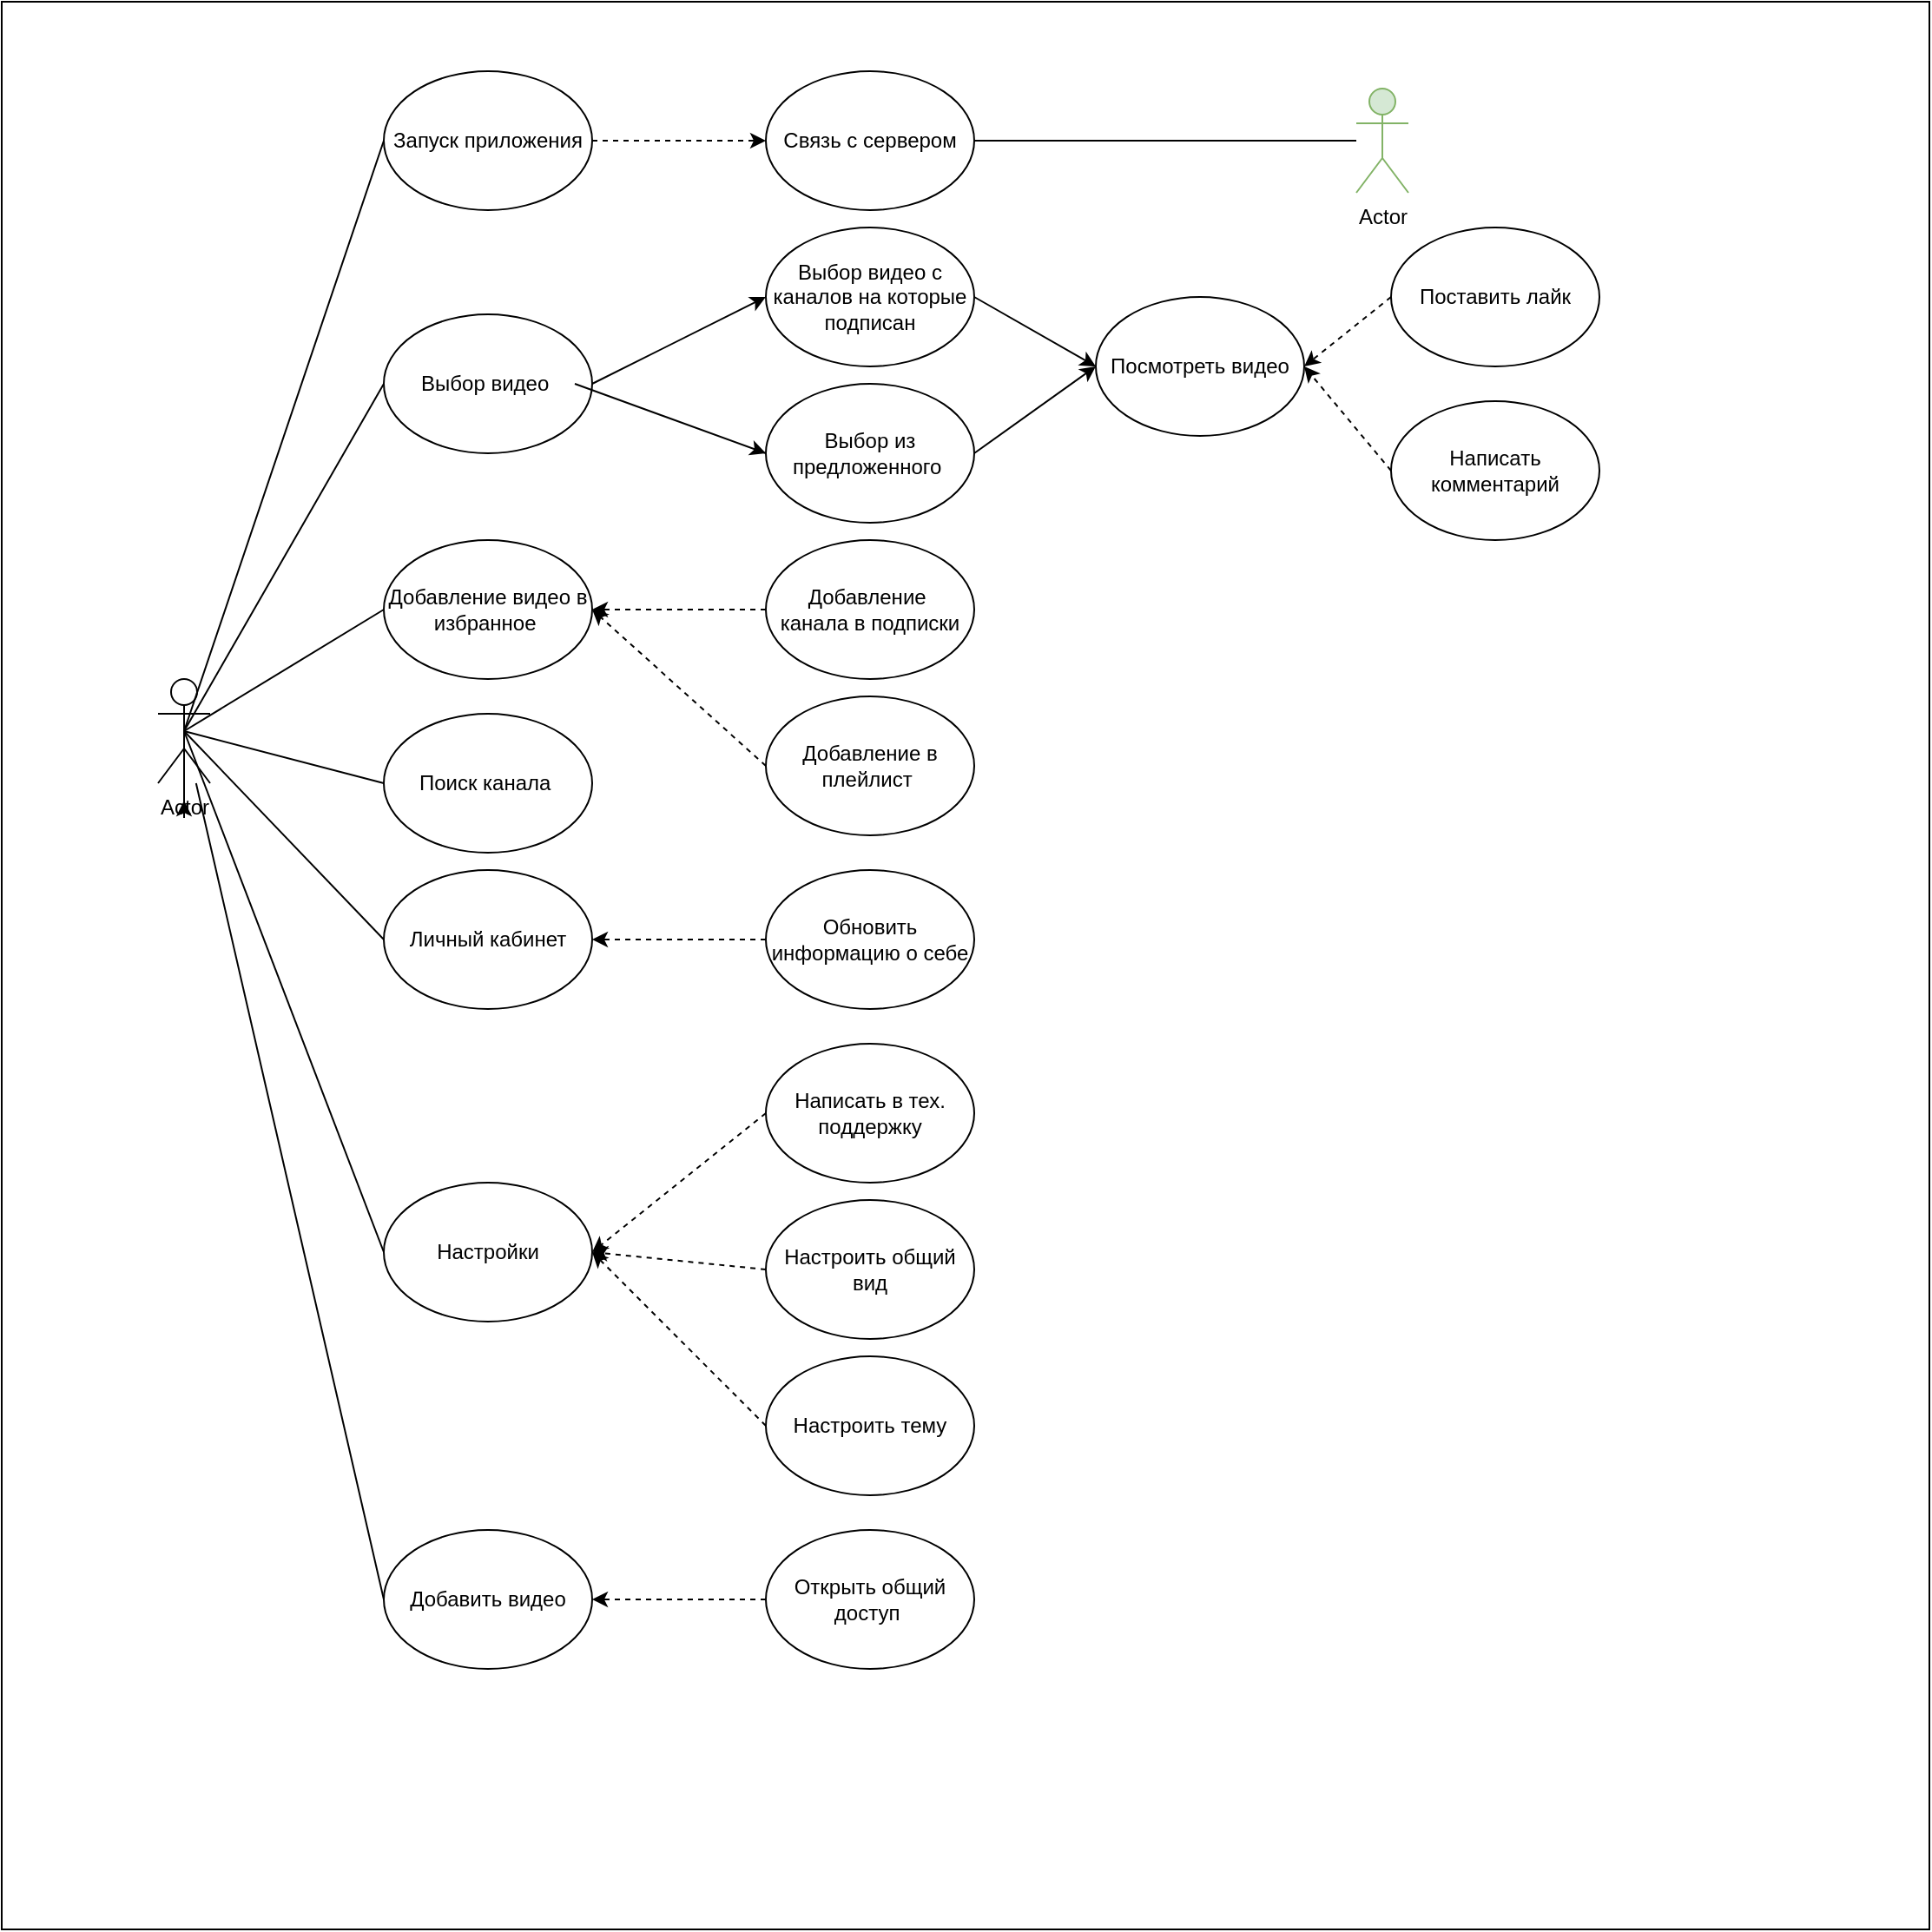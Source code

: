 <mxfile version="22.1.0" type="github">
  <diagram name="Страница — 1" id="rRR6maHZ444VUpStWqs5">
    <mxGraphModel dx="2261" dy="1952" grid="1" gridSize="10" guides="1" tooltips="1" connect="1" arrows="1" fold="1" page="1" pageScale="1" pageWidth="827" pageHeight="1169" math="0" shadow="0">
      <root>
        <mxCell id="0" />
        <mxCell id="1" parent="0" />
        <mxCell id="5ySDhmMeaCh6f2vMif0C-59" value="" style="whiteSpace=wrap;html=1;aspect=fixed;" vertex="1" parent="1">
          <mxGeometry x="-60" y="-40" width="1110" height="1110" as="geometry" />
        </mxCell>
        <mxCell id="5ySDhmMeaCh6f2vMif0C-68" style="edgeStyle=orthogonalEdgeStyle;rounded=0;orthogonalLoop=1;jettySize=auto;html=1;exitX=0.5;exitY=0.5;exitDx=0;exitDy=0;exitPerimeter=0;" edge="1" parent="1" source="5ySDhmMeaCh6f2vMif0C-2">
          <mxGeometry relative="1" as="geometry">
            <mxPoint x="45" y="420" as="targetPoint" />
          </mxGeometry>
        </mxCell>
        <mxCell id="5ySDhmMeaCh6f2vMif0C-2" value="Actor" style="shape=umlActor;verticalLabelPosition=bottom;verticalAlign=top;html=1;outlineConnect=0;" vertex="1" parent="1">
          <mxGeometry x="30" y="350" width="30" height="60" as="geometry" />
        </mxCell>
        <mxCell id="5ySDhmMeaCh6f2vMif0C-3" value="Запуск приложения" style="ellipse;whiteSpace=wrap;html=1;" vertex="1" parent="1">
          <mxGeometry x="160" width="120" height="80" as="geometry" />
        </mxCell>
        <mxCell id="5ySDhmMeaCh6f2vMif0C-4" value="Выбор видео&amp;nbsp;" style="ellipse;whiteSpace=wrap;html=1;" vertex="1" parent="1">
          <mxGeometry x="160" y="140" width="120" height="80" as="geometry" />
        </mxCell>
        <mxCell id="5ySDhmMeaCh6f2vMif0C-5" value="Добавление видео в избранное&amp;nbsp;" style="ellipse;whiteSpace=wrap;html=1;" vertex="1" parent="1">
          <mxGeometry x="160" y="270" width="120" height="80" as="geometry" />
        </mxCell>
        <mxCell id="5ySDhmMeaCh6f2vMif0C-6" value="Добавление&amp;nbsp;&lt;br&gt;канала в подписки" style="ellipse;whiteSpace=wrap;html=1;" vertex="1" parent="1">
          <mxGeometry x="380" y="270" width="120" height="80" as="geometry" />
        </mxCell>
        <mxCell id="5ySDhmMeaCh6f2vMif0C-7" value="Поиск канала&amp;nbsp;" style="ellipse;whiteSpace=wrap;html=1;" vertex="1" parent="1">
          <mxGeometry x="160" y="370" width="120" height="80" as="geometry" />
        </mxCell>
        <mxCell id="5ySDhmMeaCh6f2vMif0C-8" value="Настройки" style="ellipse;whiteSpace=wrap;html=1;" vertex="1" parent="1">
          <mxGeometry x="160" y="640" width="120" height="80" as="geometry" />
        </mxCell>
        <mxCell id="5ySDhmMeaCh6f2vMif0C-9" value="Обновить информацию о себе" style="ellipse;whiteSpace=wrap;html=1;" vertex="1" parent="1">
          <mxGeometry x="380" y="460" width="120" height="80" as="geometry" />
        </mxCell>
        <mxCell id="5ySDhmMeaCh6f2vMif0C-10" value="Связь с сервером" style="ellipse;whiteSpace=wrap;html=1;" vertex="1" parent="1">
          <mxGeometry x="380" width="120" height="80" as="geometry" />
        </mxCell>
        <mxCell id="5ySDhmMeaCh6f2vMif0C-11" value="Actor" style="shape=umlActor;verticalLabelPosition=bottom;verticalAlign=top;html=1;outlineConnect=0;fillColor=#d5e8d4;strokeColor=#82b366;" vertex="1" parent="1">
          <mxGeometry x="720" y="10" width="30" height="60" as="geometry" />
        </mxCell>
        <mxCell id="5ySDhmMeaCh6f2vMif0C-17" value="" style="endArrow=none;html=1;rounded=0;exitX=1;exitY=0.5;exitDx=0;exitDy=0;" edge="1" parent="1" source="5ySDhmMeaCh6f2vMif0C-10" target="5ySDhmMeaCh6f2vMif0C-11">
          <mxGeometry width="50" height="50" relative="1" as="geometry">
            <mxPoint x="390" y="380" as="sourcePoint" />
            <mxPoint x="440" y="330" as="targetPoint" />
          </mxGeometry>
        </mxCell>
        <mxCell id="5ySDhmMeaCh6f2vMif0C-19" value="" style="endArrow=classic;html=1;rounded=0;exitX=1;exitY=0.5;exitDx=0;exitDy=0;entryX=0;entryY=0.5;entryDx=0;entryDy=0;dashed=1;" edge="1" parent="1" source="5ySDhmMeaCh6f2vMif0C-3" target="5ySDhmMeaCh6f2vMif0C-10">
          <mxGeometry width="50" height="50" relative="1" as="geometry">
            <mxPoint x="390" y="380" as="sourcePoint" />
            <mxPoint x="440" y="330" as="targetPoint" />
          </mxGeometry>
        </mxCell>
        <mxCell id="5ySDhmMeaCh6f2vMif0C-20" value="Выбор видео с каналов на которые подписан" style="ellipse;whiteSpace=wrap;html=1;" vertex="1" parent="1">
          <mxGeometry x="380" y="90" width="120" height="80" as="geometry" />
        </mxCell>
        <mxCell id="5ySDhmMeaCh6f2vMif0C-22" value="Выбор из предложенного&amp;nbsp;" style="ellipse;whiteSpace=wrap;html=1;" vertex="1" parent="1">
          <mxGeometry x="380" y="180" width="120" height="80" as="geometry" />
        </mxCell>
        <mxCell id="5ySDhmMeaCh6f2vMif0C-23" value="Посмотреть видео" style="ellipse;whiteSpace=wrap;html=1;" vertex="1" parent="1">
          <mxGeometry x="570" y="130" width="120" height="80" as="geometry" />
        </mxCell>
        <mxCell id="5ySDhmMeaCh6f2vMif0C-24" value="" style="endArrow=classic;html=1;rounded=0;entryX=0;entryY=0.5;entryDx=0;entryDy=0;exitX=0;exitY=0.5;exitDx=0;exitDy=0;" edge="1" parent="1" source="5ySDhmMeaCh6f2vMif0C-20" target="5ySDhmMeaCh6f2vMif0C-20">
          <mxGeometry width="50" height="50" relative="1" as="geometry">
            <mxPoint x="390" y="380" as="sourcePoint" />
            <mxPoint x="440" y="330" as="targetPoint" />
          </mxGeometry>
        </mxCell>
        <mxCell id="5ySDhmMeaCh6f2vMif0C-25" value="" style="endArrow=classic;html=1;rounded=0;exitX=0;exitY=0.5;exitDx=0;exitDy=0;" edge="1" parent="1" source="5ySDhmMeaCh6f2vMif0C-22">
          <mxGeometry width="50" height="50" relative="1" as="geometry">
            <mxPoint x="390" y="380" as="sourcePoint" />
            <mxPoint x="380" y="220" as="targetPoint" />
            <Array as="points">
              <mxPoint x="270" y="180" />
            </Array>
          </mxGeometry>
        </mxCell>
        <mxCell id="5ySDhmMeaCh6f2vMif0C-26" value="" style="endArrow=none;html=1;rounded=0;exitX=0.5;exitY=0.5;exitDx=0;exitDy=0;exitPerimeter=0;entryX=0;entryY=0.5;entryDx=0;entryDy=0;" edge="1" parent="1" source="5ySDhmMeaCh6f2vMif0C-2" target="5ySDhmMeaCh6f2vMif0C-3">
          <mxGeometry width="50" height="50" relative="1" as="geometry">
            <mxPoint x="390" y="380" as="sourcePoint" />
            <mxPoint x="440" y="330" as="targetPoint" />
          </mxGeometry>
        </mxCell>
        <mxCell id="5ySDhmMeaCh6f2vMif0C-27" value="" style="endArrow=none;html=1;rounded=0;entryX=0;entryY=0.5;entryDx=0;entryDy=0;exitX=0.5;exitY=0.5;exitDx=0;exitDy=0;exitPerimeter=0;" edge="1" parent="1" source="5ySDhmMeaCh6f2vMif0C-2" target="5ySDhmMeaCh6f2vMif0C-4">
          <mxGeometry width="50" height="50" relative="1" as="geometry">
            <mxPoint x="50" y="360" as="sourcePoint" />
            <mxPoint x="440" y="330" as="targetPoint" />
          </mxGeometry>
        </mxCell>
        <mxCell id="5ySDhmMeaCh6f2vMif0C-28" value="" style="endArrow=none;html=1;rounded=0;exitX=0.5;exitY=0.5;exitDx=0;exitDy=0;exitPerimeter=0;entryX=0;entryY=0.5;entryDx=0;entryDy=0;" edge="1" parent="1" source="5ySDhmMeaCh6f2vMif0C-2" target="5ySDhmMeaCh6f2vMif0C-5">
          <mxGeometry width="50" height="50" relative="1" as="geometry">
            <mxPoint x="390" y="380" as="sourcePoint" />
            <mxPoint x="440" y="330" as="targetPoint" />
          </mxGeometry>
        </mxCell>
        <mxCell id="5ySDhmMeaCh6f2vMif0C-30" value="Поставить лайк" style="ellipse;whiteSpace=wrap;html=1;" vertex="1" parent="1">
          <mxGeometry x="740" y="90" width="120" height="80" as="geometry" />
        </mxCell>
        <mxCell id="5ySDhmMeaCh6f2vMif0C-31" value="Написать комментарий" style="ellipse;whiteSpace=wrap;html=1;" vertex="1" parent="1">
          <mxGeometry x="740" y="190" width="120" height="80" as="geometry" />
        </mxCell>
        <mxCell id="5ySDhmMeaCh6f2vMif0C-36" value="" style="endArrow=classic;html=1;rounded=0;entryX=0;entryY=0.5;entryDx=0;entryDy=0;exitX=1;exitY=0.5;exitDx=0;exitDy=0;" edge="1" parent="1" source="5ySDhmMeaCh6f2vMif0C-20" target="5ySDhmMeaCh6f2vMif0C-23">
          <mxGeometry width="50" height="50" relative="1" as="geometry">
            <mxPoint x="390" y="380" as="sourcePoint" />
            <mxPoint x="440" y="330" as="targetPoint" />
          </mxGeometry>
        </mxCell>
        <mxCell id="5ySDhmMeaCh6f2vMif0C-37" value="" style="endArrow=classic;html=1;rounded=0;entryX=0;entryY=0.5;entryDx=0;entryDy=0;exitX=1;exitY=0.5;exitDx=0;exitDy=0;" edge="1" parent="1" source="5ySDhmMeaCh6f2vMif0C-22" target="5ySDhmMeaCh6f2vMif0C-23">
          <mxGeometry width="50" height="50" relative="1" as="geometry">
            <mxPoint x="390" y="380" as="sourcePoint" />
            <mxPoint x="440" y="330" as="targetPoint" />
          </mxGeometry>
        </mxCell>
        <mxCell id="5ySDhmMeaCh6f2vMif0C-38" value="" style="endArrow=classic;html=1;rounded=0;exitX=0;exitY=0.5;exitDx=0;exitDy=0;entryX=1;entryY=0.5;entryDx=0;entryDy=0;dashed=1;" edge="1" parent="1" source="5ySDhmMeaCh6f2vMif0C-31" target="5ySDhmMeaCh6f2vMif0C-23">
          <mxGeometry width="50" height="50" relative="1" as="geometry">
            <mxPoint x="390" y="380" as="sourcePoint" />
            <mxPoint x="440" y="330" as="targetPoint" />
          </mxGeometry>
        </mxCell>
        <mxCell id="5ySDhmMeaCh6f2vMif0C-39" value="" style="endArrow=classic;html=1;rounded=0;exitX=0;exitY=0.5;exitDx=0;exitDy=0;dashed=1;" edge="1" parent="1" source="5ySDhmMeaCh6f2vMif0C-30">
          <mxGeometry width="50" height="50" relative="1" as="geometry">
            <mxPoint x="390" y="380" as="sourcePoint" />
            <mxPoint x="690" y="170" as="targetPoint" />
          </mxGeometry>
        </mxCell>
        <mxCell id="5ySDhmMeaCh6f2vMif0C-40" value="" style="endArrow=classic;html=1;rounded=0;exitX=0;exitY=0.5;exitDx=0;exitDy=0;entryX=1;entryY=0.5;entryDx=0;entryDy=0;dashed=1;" edge="1" parent="1" source="5ySDhmMeaCh6f2vMif0C-6" target="5ySDhmMeaCh6f2vMif0C-5">
          <mxGeometry width="50" height="50" relative="1" as="geometry">
            <mxPoint x="390" y="380" as="sourcePoint" />
            <mxPoint x="440" y="330" as="targetPoint" />
          </mxGeometry>
        </mxCell>
        <mxCell id="5ySDhmMeaCh6f2vMif0C-41" value="Личный кабинет" style="ellipse;whiteSpace=wrap;html=1;" vertex="1" parent="1">
          <mxGeometry x="160" y="460" width="120" height="80" as="geometry" />
        </mxCell>
        <mxCell id="5ySDhmMeaCh6f2vMif0C-42" value="" style="endArrow=none;html=1;rounded=0;exitX=0.5;exitY=0.5;exitDx=0;exitDy=0;exitPerimeter=0;entryX=0;entryY=0.5;entryDx=0;entryDy=0;" edge="1" parent="1" source="5ySDhmMeaCh6f2vMif0C-2" target="5ySDhmMeaCh6f2vMif0C-7">
          <mxGeometry width="50" height="50" relative="1" as="geometry">
            <mxPoint x="390" y="380" as="sourcePoint" />
            <mxPoint x="440" y="330" as="targetPoint" />
          </mxGeometry>
        </mxCell>
        <mxCell id="5ySDhmMeaCh6f2vMif0C-43" value="Добавление в плейлист&amp;nbsp;" style="ellipse;whiteSpace=wrap;html=1;" vertex="1" parent="1">
          <mxGeometry x="380" y="360" width="120" height="80" as="geometry" />
        </mxCell>
        <mxCell id="5ySDhmMeaCh6f2vMif0C-44" value="" style="endArrow=classic;html=1;rounded=0;exitX=0;exitY=0.5;exitDx=0;exitDy=0;entryX=1;entryY=0.5;entryDx=0;entryDy=0;dashed=1;" edge="1" parent="1" source="5ySDhmMeaCh6f2vMif0C-43" target="5ySDhmMeaCh6f2vMif0C-5">
          <mxGeometry width="50" height="50" relative="1" as="geometry">
            <mxPoint x="390" y="380" as="sourcePoint" />
            <mxPoint x="440" y="330" as="targetPoint" />
          </mxGeometry>
        </mxCell>
        <mxCell id="5ySDhmMeaCh6f2vMif0C-45" value="" style="endArrow=classic;html=1;rounded=0;exitX=0;exitY=0.5;exitDx=0;exitDy=0;entryX=1;entryY=0.5;entryDx=0;entryDy=0;dashed=1;" edge="1" parent="1" source="5ySDhmMeaCh6f2vMif0C-9" target="5ySDhmMeaCh6f2vMif0C-41">
          <mxGeometry width="50" height="50" relative="1" as="geometry">
            <mxPoint x="390" y="380" as="sourcePoint" />
            <mxPoint x="440" y="330" as="targetPoint" />
          </mxGeometry>
        </mxCell>
        <mxCell id="5ySDhmMeaCh6f2vMif0C-46" value="" style="endArrow=none;html=1;rounded=0;exitX=0;exitY=0.5;exitDx=0;exitDy=0;entryX=0.5;entryY=0.5;entryDx=0;entryDy=0;entryPerimeter=0;" edge="1" parent="1" source="5ySDhmMeaCh6f2vMif0C-41" target="5ySDhmMeaCh6f2vMif0C-2">
          <mxGeometry width="50" height="50" relative="1" as="geometry">
            <mxPoint x="390" y="380" as="sourcePoint" />
            <mxPoint x="440" y="330" as="targetPoint" />
          </mxGeometry>
        </mxCell>
        <mxCell id="5ySDhmMeaCh6f2vMif0C-49" value="Написать в тех. поддержку" style="ellipse;whiteSpace=wrap;html=1;" vertex="1" parent="1">
          <mxGeometry x="380" y="560" width="120" height="80" as="geometry" />
        </mxCell>
        <mxCell id="5ySDhmMeaCh6f2vMif0C-50" value="" style="endArrow=classic;html=1;rounded=0;exitX=0;exitY=0.5;exitDx=0;exitDy=0;entryX=1;entryY=0.5;entryDx=0;entryDy=0;dashed=1;" edge="1" parent="1" source="5ySDhmMeaCh6f2vMif0C-49" target="5ySDhmMeaCh6f2vMif0C-8">
          <mxGeometry width="50" height="50" relative="1" as="geometry">
            <mxPoint x="390" y="380" as="sourcePoint" />
            <mxPoint x="440" y="330" as="targetPoint" />
          </mxGeometry>
        </mxCell>
        <mxCell id="5ySDhmMeaCh6f2vMif0C-54" value="Настроить общий вид" style="ellipse;whiteSpace=wrap;html=1;" vertex="1" parent="1">
          <mxGeometry x="380" y="650" width="120" height="80" as="geometry" />
        </mxCell>
        <mxCell id="5ySDhmMeaCh6f2vMif0C-55" value="Настроить тему" style="ellipse;whiteSpace=wrap;html=1;" vertex="1" parent="1">
          <mxGeometry x="380" y="740" width="120" height="80" as="geometry" />
        </mxCell>
        <mxCell id="5ySDhmMeaCh6f2vMif0C-56" value="" style="endArrow=classic;html=1;rounded=0;exitX=0;exitY=0.5;exitDx=0;exitDy=0;entryX=1;entryY=0.5;entryDx=0;entryDy=0;dashed=1;" edge="1" parent="1" source="5ySDhmMeaCh6f2vMif0C-55" target="5ySDhmMeaCh6f2vMif0C-8">
          <mxGeometry width="50" height="50" relative="1" as="geometry">
            <mxPoint x="360" y="480" as="sourcePoint" />
            <mxPoint x="410" y="430" as="targetPoint" />
          </mxGeometry>
        </mxCell>
        <mxCell id="5ySDhmMeaCh6f2vMif0C-57" value="" style="endArrow=classic;html=1;rounded=0;exitX=0;exitY=0.5;exitDx=0;exitDy=0;entryX=1;entryY=0.5;entryDx=0;entryDy=0;dashed=1;" edge="1" parent="1" source="5ySDhmMeaCh6f2vMif0C-54" target="5ySDhmMeaCh6f2vMif0C-8">
          <mxGeometry width="50" height="50" relative="1" as="geometry">
            <mxPoint x="360" y="480" as="sourcePoint" />
            <mxPoint x="410" y="430" as="targetPoint" />
          </mxGeometry>
        </mxCell>
        <mxCell id="5ySDhmMeaCh6f2vMif0C-58" value="" style="endArrow=none;html=1;rounded=0;exitX=0;exitY=0.5;exitDx=0;exitDy=0;entryX=0.5;entryY=0.5;entryDx=0;entryDy=0;entryPerimeter=0;" edge="1" parent="1" source="5ySDhmMeaCh6f2vMif0C-8" target="5ySDhmMeaCh6f2vMif0C-2">
          <mxGeometry width="50" height="50" relative="1" as="geometry">
            <mxPoint x="360" y="480" as="sourcePoint" />
            <mxPoint x="410" y="430" as="targetPoint" />
          </mxGeometry>
        </mxCell>
        <mxCell id="5ySDhmMeaCh6f2vMif0C-62" value="Добавить видео" style="ellipse;whiteSpace=wrap;html=1;" vertex="1" parent="1">
          <mxGeometry x="160" y="840" width="120" height="80" as="geometry" />
        </mxCell>
        <mxCell id="5ySDhmMeaCh6f2vMif0C-63" value="Открыть общий доступ&amp;nbsp;" style="ellipse;whiteSpace=wrap;html=1;" vertex="1" parent="1">
          <mxGeometry x="380" y="840" width="120" height="80" as="geometry" />
        </mxCell>
        <mxCell id="5ySDhmMeaCh6f2vMif0C-64" value="" style="endArrow=none;html=1;rounded=0;exitX=0;exitY=0.5;exitDx=0;exitDy=0;" edge="1" parent="1" source="5ySDhmMeaCh6f2vMif0C-62" target="5ySDhmMeaCh6f2vMif0C-2">
          <mxGeometry width="50" height="50" relative="1" as="geometry">
            <mxPoint x="590" y="630" as="sourcePoint" />
            <mxPoint x="640" y="580" as="targetPoint" />
          </mxGeometry>
        </mxCell>
        <mxCell id="5ySDhmMeaCh6f2vMif0C-65" value="" style="endArrow=classic;html=1;rounded=0;exitX=0;exitY=0.5;exitDx=0;exitDy=0;entryX=1;entryY=0.5;entryDx=0;entryDy=0;dashed=1;" edge="1" parent="1" source="5ySDhmMeaCh6f2vMif0C-63" target="5ySDhmMeaCh6f2vMif0C-62">
          <mxGeometry width="50" height="50" relative="1" as="geometry">
            <mxPoint x="590" y="630" as="sourcePoint" />
            <mxPoint x="640" y="580" as="targetPoint" />
          </mxGeometry>
        </mxCell>
        <mxCell id="5ySDhmMeaCh6f2vMif0C-67" value="" style="endArrow=classic;html=1;rounded=0;exitX=1;exitY=0.5;exitDx=0;exitDy=0;entryX=0;entryY=0.5;entryDx=0;entryDy=0;" edge="1" parent="1" source="5ySDhmMeaCh6f2vMif0C-4" target="5ySDhmMeaCh6f2vMif0C-20">
          <mxGeometry width="50" height="50" relative="1" as="geometry">
            <mxPoint x="590" y="430" as="sourcePoint" />
            <mxPoint x="640" y="380" as="targetPoint" />
          </mxGeometry>
        </mxCell>
      </root>
    </mxGraphModel>
  </diagram>
</mxfile>
